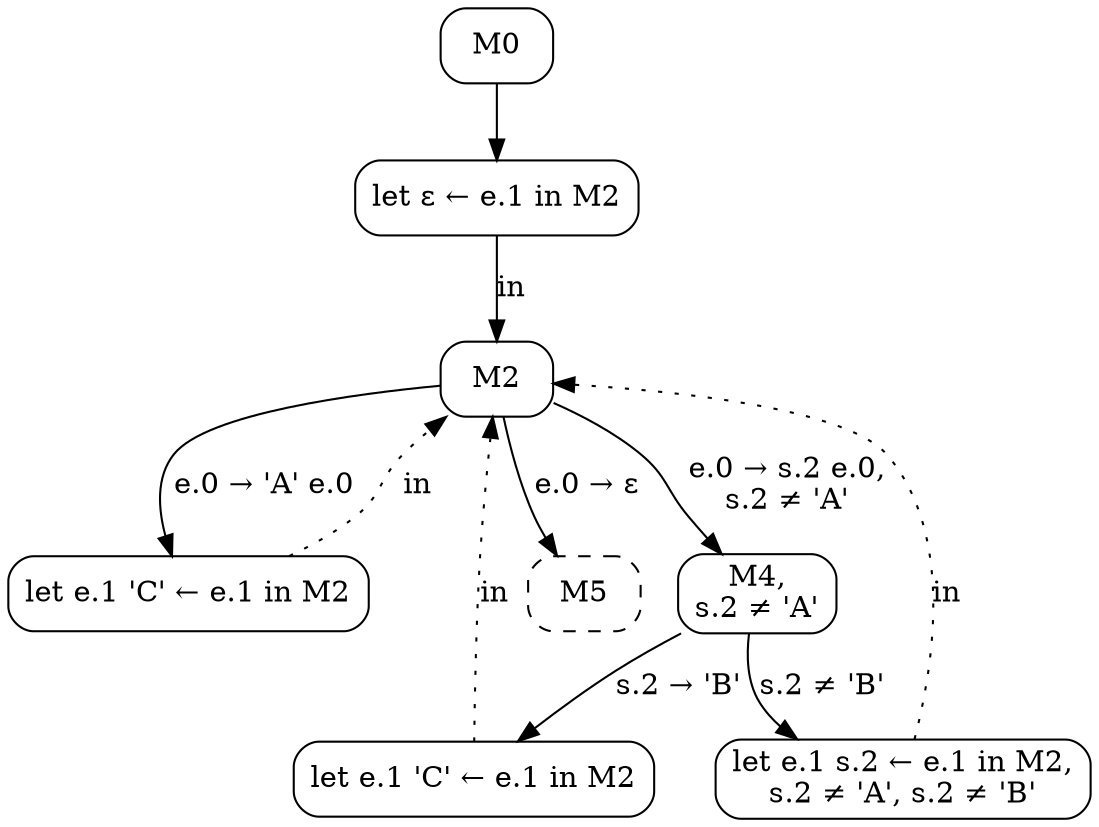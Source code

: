 digraph {
  node [shape=box, style=rounded];

  M0;
  M1 [label="let ε ← e.1 in M2"];
  M0 -> M1;
  M2;
  M1 -> M2 [label="in"];
  M3 [label="let e.1 'C' ← e.1 in M2"];
  M2 -> M3 [label="e.0 → 'A' e.0"];
  M3 -> M2 [label="in", style=dotted];
  M4 [label="M4,\ns.2 ≠ 'A'"];
  M2 -> M4 [label="e.0 → s.2 e.0,\ns.2 ≠ 'A'"];
  M5 [style="rounded,dashed"];
  M2 -> M5 [label="e.0 → ε"];
  M6 [label="let e.1 'C' ← e.1 in M2"];
  M4 -> M6 [label="s.2 → 'B'"];
  M6 -> M2 [label="in", style=dotted];
  M7 [label="let e.1 s.2 ← e.1 in M2,\ns.2 ≠ 'A', s.2 ≠ 'B'"];
  M4 -> M7 [label="s.2 ≠ 'B'"];
  M7 -> M2 [label="in", style=dotted];
}
